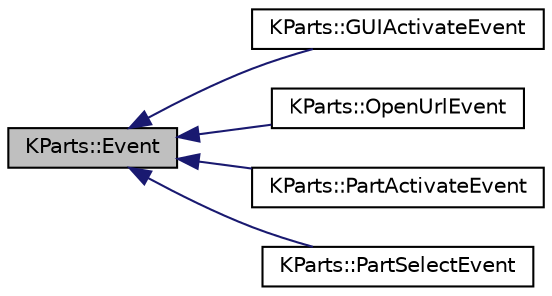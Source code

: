digraph "KParts::Event"
{
  edge [fontname="Helvetica",fontsize="10",labelfontname="Helvetica",labelfontsize="10"];
  node [fontname="Helvetica",fontsize="10",shape=record];
  rankdir="LR";
  Node0 [label="KParts::Event",height=0.2,width=0.4,color="black", fillcolor="grey75", style="filled", fontcolor="black"];
  Node0 -> Node1 [dir="back",color="midnightblue",fontsize="10",style="solid",fontname="Helvetica"];
  Node1 [label="KParts::GUIActivateEvent",height=0.2,width=0.4,color="black", fillcolor="white", style="filled",URL="$classKParts_1_1GUIActivateEvent.html",tooltip="This event is sent to a Part when its GUI has been activated or deactivated. "];
  Node0 -> Node2 [dir="back",color="midnightblue",fontsize="10",style="solid",fontname="Helvetica"];
  Node2 [label="KParts::OpenUrlEvent",height=0.2,width=0.4,color="black", fillcolor="white", style="filled",URL="$classKParts_1_1OpenUrlEvent.html",tooltip="The KParts::OpenUrlEvent event informs that a given part has opened a given URL. "];
  Node0 -> Node3 [dir="back",color="midnightblue",fontsize="10",style="solid",fontname="Helvetica"];
  Node3 [label="KParts::PartActivateEvent",height=0.2,width=0.4,color="black", fillcolor="white", style="filled",URL="$classKParts_1_1PartActivateEvent.html",tooltip="This event is sent by the part manager when the active part changes. "];
  Node0 -> Node4 [dir="back",color="midnightblue",fontsize="10",style="solid",fontname="Helvetica"];
  Node4 [label="KParts::PartSelectEvent",height=0.2,width=0.4,color="black", fillcolor="white", style="filled",URL="$classKParts_1_1PartSelectEvent.html",tooltip="This event is sent when a part is selected or deselected. "];
}
